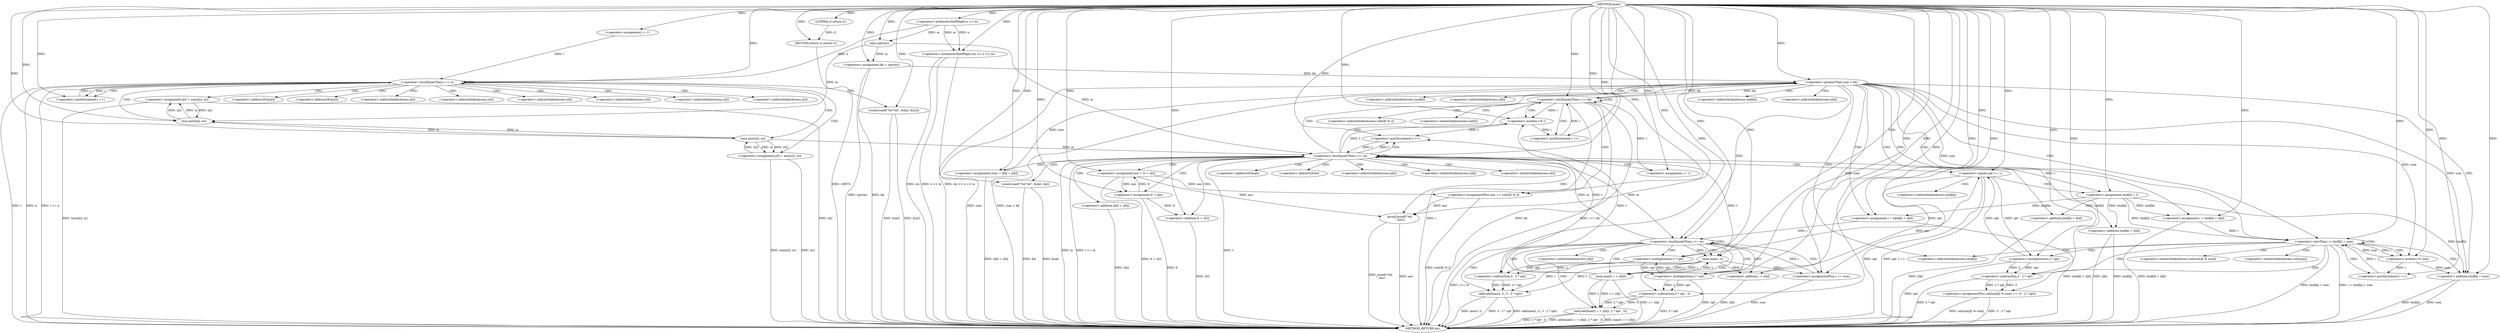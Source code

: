 digraph "main" {  
"1000116" [label = "(METHOD,main)" ]
"1000322" [label = "(METHOD_RETURN,int)" ]
"1000118" [label = "(<operator>.arithmeticShiftRight,cin >> n >> m)" ]
"1000123" [label = "(<operator>.assignment,bk = sqrt(m))" ]
"1000320" [label = "(RETURN,return 0;,return 0;)" ]
"1000129" [label = "(<operator>.assignment,i = 1)" ]
"1000132" [label = "(<operator>.lessEqualsThan,i <= n)" ]
"1000135" [label = "(<operator>.postIncrement,i ++)" ]
"1000174" [label = "(<operator>.lessEqualsThan,t <= m)" ]
"1000177" [label = "(<operator>.postIncrement,t ++)" ]
"1000321" [label = "(LITERAL,0,return 0;)" ]
"1000120" [label = "(<operator>.arithmeticShiftRight,n >> m)" ]
"1000125" [label = "(sqrt,sqrt(m))" ]
"1000138" [label = "(scanf,scanf(\"%d %d\", &x[i], &y[i]))" ]
"1000180" [label = "(scanf,scanf(\"%d %d\", &opt, &k))" ]
"1000196" [label = "(<operator>.assignment,sum = x[k] + y[k])" ]
"1000288" [label = "(<operator>.assignment,ans = lt + c[t])" ]
"1000295" [label = "(<operator>.assignment,lt = ans)" ]
"1000317" [label = "(printf,printf(\"%d\n\", ans))" ]
"1000149" [label = "(<operator>.assignment,x[i] = min(x[i], m))" ]
"1000158" [label = "(<operator>.assignment,y[i] = min(y[i], m))" ]
"1000187" [label = "(<operator>.equals,opt == 1)" ]
"1000190" [label = "(<operator>.assignment,tmd[k] = t)" ]
"1000206" [label = "(<operator>.greaterThan,sum > bk)" ]
"1000300" [label = "(<operator>.assignment,i = 1)" ]
"1000303" [label = "(<operator>.lessEqualsThan,i <= bk)" ]
"1000306" [label = "(<operator>.postIncrement,i ++)" ]
"1000308" [label = "(<operator>.assignmentPlus,ans += cnt[i][t % i])" ]
"1000198" [label = "(<operator>.addition,x[k] + y[k])" ]
"1000290" [label = "(<operator>.addition,lt + c[t])" ]
"1000153" [label = "(min,min(x[i], m))" ]
"1000162" [label = "(min,min(y[i], m))" ]
"1000212" [label = "(<operator>.assignment,i = tmd[k] + x[k])" ]
"1000221" [label = "(<operator>.lessEqualsThan,i <= m)" ]
"1000224" [label = "(<operator>.assignmentPlus,i += sum)" ]
"1000255" [label = "(<operator>.assignment,i = tmd[k] + x[k])" ]
"1000264" [label = "(<operator>.lessThan,i < tmd[k] + sum)" ]
"1000271" [label = "(<operator>.postIncrement,i ++)" ]
"1000314" [label = "(<operator>.modulo,t % i)" ]
"1000214" [label = "(<operator>.addition,tmd[k] + x[k])" ]
"1000229" [label = "(add,add(max(i, t), 3 - 2 * opt))" ]
"1000238" [label = "(add,add(max(t, i + y[k]), 2 * opt - 3))" ]
"1000274" [label = "(<operator>.assignmentPlus,cnt[sum][i % sum] += (3 - 2 * opt))" ]
"1000257" [label = "(<operator>.addition,tmd[k] + x[k])" ]
"1000266" [label = "(<operator>.addition,tmd[k] + sum)" ]
"1000230" [label = "(max,max(i, t))" ]
"1000233" [label = "(<operator>.subtraction,3 - 2 * opt)" ]
"1000239" [label = "(max,max(t, i + y[k]))" ]
"1000246" [label = "(<operator>.subtraction,2 * opt - 3)" ]
"1000282" [label = "(<operator>.subtraction,3 - 2 * opt)" ]
"1000235" [label = "(<operator>.multiplication,2 * opt)" ]
"1000241" [label = "(<operator>.addition,i + y[k])" ]
"1000247" [label = "(<operator>.multiplication,2 * opt)" ]
"1000279" [label = "(<operator>.modulo,i % sum)" ]
"1000284" [label = "(<operator>.multiplication,2 * opt)" ]
"1000140" [label = "(<operator>.addressOf,&x[i])" ]
"1000144" [label = "(<operator>.addressOf,&y[i])" ]
"1000182" [label = "(<operator>.addressOf,&opt)" ]
"1000184" [label = "(<operator>.addressOf,&k)" ]
"1000141" [label = "(<operator>.indirectIndexAccess,x[i])" ]
"1000145" [label = "(<operator>.indirectIndexAccess,y[i])" ]
"1000150" [label = "(<operator>.indirectIndexAccess,x[i])" ]
"1000159" [label = "(<operator>.indirectIndexAccess,y[i])" ]
"1000191" [label = "(<operator>.indirectIndexAccess,tmd[k])" ]
"1000199" [label = "(<operator>.indirectIndexAccess,x[k])" ]
"1000202" [label = "(<operator>.indirectIndexAccess,y[k])" ]
"1000292" [label = "(<operator>.indirectIndexAccess,c[t])" ]
"1000310" [label = "(<operator>.indirectIndexAccess,cnt[i][t % i])" ]
"1000154" [label = "(<operator>.indirectIndexAccess,x[i])" ]
"1000163" [label = "(<operator>.indirectIndexAccess,y[i])" ]
"1000311" [label = "(<operator>.indirectIndexAccess,cnt[i])" ]
"1000215" [label = "(<operator>.indirectIndexAccess,tmd[k])" ]
"1000218" [label = "(<operator>.indirectIndexAccess,x[k])" ]
"1000258" [label = "(<operator>.indirectIndexAccess,tmd[k])" ]
"1000261" [label = "(<operator>.indirectIndexAccess,x[k])" ]
"1000267" [label = "(<operator>.indirectIndexAccess,tmd[k])" ]
"1000275" [label = "(<operator>.indirectIndexAccess,cnt[sum][i % sum])" ]
"1000276" [label = "(<operator>.indirectIndexAccess,cnt[sum])" ]
"1000243" [label = "(<operator>.indirectIndexAccess,y[k])" ]
  "1000118" -> "1000322"  [ label = "DDG: n >> m"] 
  "1000118" -> "1000322"  [ label = "DDG: cin >> n >> m"] 
  "1000123" -> "1000322"  [ label = "DDG: bk"] 
  "1000123" -> "1000322"  [ label = "DDG: sqrt(m)"] 
  "1000132" -> "1000322"  [ label = "DDG: i"] 
  "1000132" -> "1000322"  [ label = "DDG: n"] 
  "1000132" -> "1000322"  [ label = "DDG: i <= n"] 
  "1000174" -> "1000322"  [ label = "DDG: t"] 
  "1000174" -> "1000322"  [ label = "DDG: m"] 
  "1000174" -> "1000322"  [ label = "DDG: t <= m"] 
  "1000180" -> "1000322"  [ label = "DDG: &opt"] 
  "1000180" -> "1000322"  [ label = "DDG: &k"] 
  "1000187" -> "1000322"  [ label = "DDG: opt"] 
  "1000187" -> "1000322"  [ label = "DDG: opt == 1"] 
  "1000198" -> "1000322"  [ label = "DDG: y[k]"] 
  "1000196" -> "1000322"  [ label = "DDG: x[k] + y[k]"] 
  "1000206" -> "1000322"  [ label = "DDG: sum"] 
  "1000206" -> "1000322"  [ label = "DDG: sum > bk"] 
  "1000257" -> "1000322"  [ label = "DDG: x[k]"] 
  "1000255" -> "1000322"  [ label = "DDG: tmd[k] + x[k]"] 
  "1000266" -> "1000322"  [ label = "DDG: tmd[k]"] 
  "1000266" -> "1000322"  [ label = "DDG: sum"] 
  "1000264" -> "1000322"  [ label = "DDG: tmd[k] + sum"] 
  "1000264" -> "1000322"  [ label = "DDG: i < tmd[k] + sum"] 
  "1000274" -> "1000322"  [ label = "DDG: cnt[sum][i % sum]"] 
  "1000284" -> "1000322"  [ label = "DDG: opt"] 
  "1000282" -> "1000322"  [ label = "DDG: 2 * opt"] 
  "1000274" -> "1000322"  [ label = "DDG: 3 - 2 * opt"] 
  "1000214" -> "1000322"  [ label = "DDG: tmd[k]"] 
  "1000214" -> "1000322"  [ label = "DDG: x[k]"] 
  "1000212" -> "1000322"  [ label = "DDG: tmd[k] + x[k]"] 
  "1000221" -> "1000322"  [ label = "DDG: i <= m"] 
  "1000290" -> "1000322"  [ label = "DDG: c[t]"] 
  "1000288" -> "1000322"  [ label = "DDG: lt + c[t]"] 
  "1000295" -> "1000322"  [ label = "DDG: lt"] 
  "1000303" -> "1000322"  [ label = "DDG: i"] 
  "1000303" -> "1000322"  [ label = "DDG: bk"] 
  "1000303" -> "1000322"  [ label = "DDG: i <= bk"] 
  "1000317" -> "1000322"  [ label = "DDG: ans"] 
  "1000317" -> "1000322"  [ label = "DDG: printf(\"%d\n\", ans)"] 
  "1000308" -> "1000322"  [ label = "DDG: cnt[i][t % i]"] 
  "1000229" -> "1000322"  [ label = "DDG: max(i, t)"] 
  "1000229" -> "1000322"  [ label = "DDG: 3 - 2 * opt"] 
  "1000229" -> "1000322"  [ label = "DDG: add(max(i, t), 3 - 2 * opt)"] 
  "1000241" -> "1000322"  [ label = "DDG: y[k]"] 
  "1000239" -> "1000322"  [ label = "DDG: i + y[k]"] 
  "1000238" -> "1000322"  [ label = "DDG: max(t, i + y[k])"] 
  "1000247" -> "1000322"  [ label = "DDG: opt"] 
  "1000246" -> "1000322"  [ label = "DDG: 2 * opt"] 
  "1000238" -> "1000322"  [ label = "DDG: 2 * opt - 3"] 
  "1000238" -> "1000322"  [ label = "DDG: add(max(t, i + y[k]), 2 * opt - 3)"] 
  "1000224" -> "1000322"  [ label = "DDG: sum"] 
  "1000138" -> "1000322"  [ label = "DDG: &x[i]"] 
  "1000138" -> "1000322"  [ label = "DDG: &y[i]"] 
  "1000149" -> "1000322"  [ label = "DDG: x[i]"] 
  "1000149" -> "1000322"  [ label = "DDG: min(x[i], m)"] 
  "1000158" -> "1000322"  [ label = "DDG: y[i]"] 
  "1000158" -> "1000322"  [ label = "DDG: min(y[i], m)"] 
  "1000320" -> "1000322"  [ label = "DDG: <RET>"] 
  "1000118" -> "1000322"  [ label = "DDG: cin"] 
  "1000125" -> "1000123"  [ label = "DDG: m"] 
  "1000321" -> "1000320"  [ label = "DDG: 0"] 
  "1000116" -> "1000320"  [ label = "DDG: "] 
  "1000116" -> "1000118"  [ label = "DDG: "] 
  "1000120" -> "1000118"  [ label = "DDG: n"] 
  "1000120" -> "1000118"  [ label = "DDG: m"] 
  "1000116" -> "1000123"  [ label = "DDG: "] 
  "1000116" -> "1000129"  [ label = "DDG: "] 
  "1000116" -> "1000321"  [ label = "DDG: "] 
  "1000116" -> "1000120"  [ label = "DDG: "] 
  "1000120" -> "1000125"  [ label = "DDG: m"] 
  "1000116" -> "1000125"  [ label = "DDG: "] 
  "1000129" -> "1000132"  [ label = "DDG: i"] 
  "1000135" -> "1000132"  [ label = "DDG: i"] 
  "1000116" -> "1000132"  [ label = "DDG: "] 
  "1000120" -> "1000132"  [ label = "DDG: n"] 
  "1000132" -> "1000135"  [ label = "DDG: i"] 
  "1000116" -> "1000135"  [ label = "DDG: "] 
  "1000116" -> "1000138"  [ label = "DDG: "] 
  "1000177" -> "1000174"  [ label = "DDG: t"] 
  "1000116" -> "1000174"  [ label = "DDG: "] 
  "1000125" -> "1000174"  [ label = "DDG: m"] 
  "1000221" -> "1000174"  [ label = "DDG: m"] 
  "1000162" -> "1000174"  [ label = "DDG: m"] 
  "1000174" -> "1000177"  [ label = "DDG: t"] 
  "1000314" -> "1000177"  [ label = "DDG: t"] 
  "1000239" -> "1000177"  [ label = "DDG: t"] 
  "1000116" -> "1000177"  [ label = "DDG: "] 
  "1000116" -> "1000180"  [ label = "DDG: "] 
  "1000295" -> "1000288"  [ label = "DDG: lt"] 
  "1000116" -> "1000288"  [ label = "DDG: "] 
  "1000288" -> "1000295"  [ label = "DDG: ans"] 
  "1000116" -> "1000295"  [ label = "DDG: "] 
  "1000153" -> "1000149"  [ label = "DDG: x[i]"] 
  "1000153" -> "1000149"  [ label = "DDG: m"] 
  "1000162" -> "1000158"  [ label = "DDG: y[i]"] 
  "1000162" -> "1000158"  [ label = "DDG: m"] 
  "1000174" -> "1000190"  [ label = "DDG: t"] 
  "1000116" -> "1000190"  [ label = "DDG: "] 
  "1000116" -> "1000196"  [ label = "DDG: "] 
  "1000116" -> "1000300"  [ label = "DDG: "] 
  "1000116" -> "1000317"  [ label = "DDG: "] 
  "1000308" -> "1000317"  [ label = "DDG: ans"] 
  "1000288" -> "1000317"  [ label = "DDG: ans"] 
  "1000284" -> "1000187"  [ label = "DDG: opt"] 
  "1000247" -> "1000187"  [ label = "DDG: opt"] 
  "1000116" -> "1000187"  [ label = "DDG: "] 
  "1000196" -> "1000206"  [ label = "DDG: sum"] 
  "1000116" -> "1000206"  [ label = "DDG: "] 
  "1000123" -> "1000206"  [ label = "DDG: bk"] 
  "1000303" -> "1000206"  [ label = "DDG: bk"] 
  "1000295" -> "1000290"  [ label = "DDG: lt"] 
  "1000116" -> "1000290"  [ label = "DDG: "] 
  "1000300" -> "1000303"  [ label = "DDG: i"] 
  "1000306" -> "1000303"  [ label = "DDG: i"] 
  "1000116" -> "1000303"  [ label = "DDG: "] 
  "1000206" -> "1000303"  [ label = "DDG: bk"] 
  "1000314" -> "1000306"  [ label = "DDG: i"] 
  "1000116" -> "1000306"  [ label = "DDG: "] 
  "1000116" -> "1000308"  [ label = "DDG: "] 
  "1000288" -> "1000308"  [ label = "DDG: ans"] 
  "1000149" -> "1000153"  [ label = "DDG: x[i]"] 
  "1000125" -> "1000153"  [ label = "DDG: m"] 
  "1000162" -> "1000153"  [ label = "DDG: m"] 
  "1000116" -> "1000153"  [ label = "DDG: "] 
  "1000158" -> "1000162"  [ label = "DDG: y[i]"] 
  "1000153" -> "1000162"  [ label = "DDG: m"] 
  "1000116" -> "1000162"  [ label = "DDG: "] 
  "1000190" -> "1000212"  [ label = "DDG: tmd[k]"] 
  "1000206" -> "1000224"  [ label = "DDG: sum"] 
  "1000116" -> "1000224"  [ label = "DDG: "] 
  "1000116" -> "1000212"  [ label = "DDG: "] 
  "1000212" -> "1000221"  [ label = "DDG: i"] 
  "1000224" -> "1000221"  [ label = "DDG: i"] 
  "1000116" -> "1000221"  [ label = "DDG: "] 
  "1000174" -> "1000221"  [ label = "DDG: m"] 
  "1000230" -> "1000224"  [ label = "DDG: i"] 
  "1000190" -> "1000255"  [ label = "DDG: tmd[k]"] 
  "1000174" -> "1000314"  [ label = "DDG: t"] 
  "1000239" -> "1000314"  [ label = "DDG: t"] 
  "1000116" -> "1000314"  [ label = "DDG: "] 
  "1000303" -> "1000314"  [ label = "DDG: i"] 
  "1000190" -> "1000214"  [ label = "DDG: tmd[k]"] 
  "1000116" -> "1000255"  [ label = "DDG: "] 
  "1000255" -> "1000264"  [ label = "DDG: i"] 
  "1000271" -> "1000264"  [ label = "DDG: i"] 
  "1000116" -> "1000264"  [ label = "DDG: "] 
  "1000206" -> "1000264"  [ label = "DDG: sum"] 
  "1000279" -> "1000264"  [ label = "DDG: sum"] 
  "1000190" -> "1000264"  [ label = "DDG: tmd[k]"] 
  "1000279" -> "1000271"  [ label = "DDG: i"] 
  "1000116" -> "1000271"  [ label = "DDG: "] 
  "1000282" -> "1000274"  [ label = "DDG: 3"] 
  "1000282" -> "1000274"  [ label = "DDG: 2 * opt"] 
  "1000230" -> "1000229"  [ label = "DDG: i"] 
  "1000230" -> "1000229"  [ label = "DDG: t"] 
  "1000233" -> "1000229"  [ label = "DDG: 2 * opt"] 
  "1000233" -> "1000229"  [ label = "DDG: 3"] 
  "1000239" -> "1000238"  [ label = "DDG: i + y[k]"] 
  "1000239" -> "1000238"  [ label = "DDG: t"] 
  "1000246" -> "1000238"  [ label = "DDG: 2 * opt"] 
  "1000246" -> "1000238"  [ label = "DDG: 3"] 
  "1000190" -> "1000257"  [ label = "DDG: tmd[k]"] 
  "1000190" -> "1000266"  [ label = "DDG: tmd[k]"] 
  "1000206" -> "1000266"  [ label = "DDG: sum"] 
  "1000279" -> "1000266"  [ label = "DDG: sum"] 
  "1000116" -> "1000266"  [ label = "DDG: "] 
  "1000221" -> "1000230"  [ label = "DDG: i"] 
  "1000116" -> "1000230"  [ label = "DDG: "] 
  "1000174" -> "1000230"  [ label = "DDG: t"] 
  "1000239" -> "1000230"  [ label = "DDG: t"] 
  "1000116" -> "1000233"  [ label = "DDG: "] 
  "1000235" -> "1000233"  [ label = "DDG: 2"] 
  "1000235" -> "1000233"  [ label = "DDG: opt"] 
  "1000230" -> "1000239"  [ label = "DDG: t"] 
  "1000116" -> "1000239"  [ label = "DDG: "] 
  "1000230" -> "1000239"  [ label = "DDG: i"] 
  "1000247" -> "1000246"  [ label = "DDG: 2"] 
  "1000247" -> "1000246"  [ label = "DDG: opt"] 
  "1000116" -> "1000246"  [ label = "DDG: "] 
  "1000116" -> "1000282"  [ label = "DDG: "] 
  "1000284" -> "1000282"  [ label = "DDG: opt"] 
  "1000284" -> "1000282"  [ label = "DDG: 2"] 
  "1000116" -> "1000235"  [ label = "DDG: "] 
  "1000187" -> "1000235"  [ label = "DDG: opt"] 
  "1000247" -> "1000235"  [ label = "DDG: opt"] 
  "1000230" -> "1000241"  [ label = "DDG: i"] 
  "1000116" -> "1000241"  [ label = "DDG: "] 
  "1000116" -> "1000247"  [ label = "DDG: "] 
  "1000235" -> "1000247"  [ label = "DDG: opt"] 
  "1000264" -> "1000279"  [ label = "DDG: i"] 
  "1000116" -> "1000279"  [ label = "DDG: "] 
  "1000206" -> "1000279"  [ label = "DDG: sum"] 
  "1000116" -> "1000284"  [ label = "DDG: "] 
  "1000187" -> "1000284"  [ label = "DDG: opt"] 
  "1000132" -> "1000141"  [ label = "CDG: "] 
  "1000132" -> "1000150"  [ label = "CDG: "] 
  "1000132" -> "1000144"  [ label = "CDG: "] 
  "1000132" -> "1000149"  [ label = "CDG: "] 
  "1000132" -> "1000132"  [ label = "CDG: "] 
  "1000132" -> "1000154"  [ label = "CDG: "] 
  "1000132" -> "1000145"  [ label = "CDG: "] 
  "1000132" -> "1000138"  [ label = "CDG: "] 
  "1000132" -> "1000153"  [ label = "CDG: "] 
  "1000132" -> "1000135"  [ label = "CDG: "] 
  "1000132" -> "1000163"  [ label = "CDG: "] 
  "1000132" -> "1000159"  [ label = "CDG: "] 
  "1000132" -> "1000158"  [ label = "CDG: "] 
  "1000132" -> "1000162"  [ label = "CDG: "] 
  "1000132" -> "1000140"  [ label = "CDG: "] 
  "1000174" -> "1000174"  [ label = "CDG: "] 
  "1000174" -> "1000199"  [ label = "CDG: "] 
  "1000174" -> "1000182"  [ label = "CDG: "] 
  "1000174" -> "1000180"  [ label = "CDG: "] 
  "1000174" -> "1000206"  [ label = "CDG: "] 
  "1000174" -> "1000300"  [ label = "CDG: "] 
  "1000174" -> "1000295"  [ label = "CDG: "] 
  "1000174" -> "1000288"  [ label = "CDG: "] 
  "1000174" -> "1000198"  [ label = "CDG: "] 
  "1000174" -> "1000187"  [ label = "CDG: "] 
  "1000174" -> "1000292"  [ label = "CDG: "] 
  "1000174" -> "1000303"  [ label = "CDG: "] 
  "1000174" -> "1000290"  [ label = "CDG: "] 
  "1000174" -> "1000196"  [ label = "CDG: "] 
  "1000174" -> "1000202"  [ label = "CDG: "] 
  "1000174" -> "1000184"  [ label = "CDG: "] 
  "1000174" -> "1000177"  [ label = "CDG: "] 
  "1000174" -> "1000317"  [ label = "CDG: "] 
  "1000187" -> "1000191"  [ label = "CDG: "] 
  "1000187" -> "1000190"  [ label = "CDG: "] 
  "1000206" -> "1000258"  [ label = "CDG: "] 
  "1000206" -> "1000221"  [ label = "CDG: "] 
  "1000206" -> "1000255"  [ label = "CDG: "] 
  "1000206" -> "1000261"  [ label = "CDG: "] 
  "1000206" -> "1000214"  [ label = "CDG: "] 
  "1000206" -> "1000212"  [ label = "CDG: "] 
  "1000206" -> "1000266"  [ label = "CDG: "] 
  "1000206" -> "1000215"  [ label = "CDG: "] 
  "1000206" -> "1000267"  [ label = "CDG: "] 
  "1000206" -> "1000257"  [ label = "CDG: "] 
  "1000206" -> "1000218"  [ label = "CDG: "] 
  "1000206" -> "1000264"  [ label = "CDG: "] 
  "1000303" -> "1000310"  [ label = "CDG: "] 
  "1000303" -> "1000308"  [ label = "CDG: "] 
  "1000303" -> "1000314"  [ label = "CDG: "] 
  "1000303" -> "1000311"  [ label = "CDG: "] 
  "1000303" -> "1000303"  [ label = "CDG: "] 
  "1000303" -> "1000306"  [ label = "CDG: "] 
  "1000221" -> "1000238"  [ label = "CDG: "] 
  "1000221" -> "1000221"  [ label = "CDG: "] 
  "1000221" -> "1000233"  [ label = "CDG: "] 
  "1000221" -> "1000243"  [ label = "CDG: "] 
  "1000221" -> "1000235"  [ label = "CDG: "] 
  "1000221" -> "1000224"  [ label = "CDG: "] 
  "1000221" -> "1000247"  [ label = "CDG: "] 
  "1000221" -> "1000239"  [ label = "CDG: "] 
  "1000221" -> "1000246"  [ label = "CDG: "] 
  "1000221" -> "1000229"  [ label = "CDG: "] 
  "1000221" -> "1000230"  [ label = "CDG: "] 
  "1000221" -> "1000241"  [ label = "CDG: "] 
  "1000264" -> "1000276"  [ label = "CDG: "] 
  "1000264" -> "1000274"  [ label = "CDG: "] 
  "1000264" -> "1000282"  [ label = "CDG: "] 
  "1000264" -> "1000284"  [ label = "CDG: "] 
  "1000264" -> "1000279"  [ label = "CDG: "] 
  "1000264" -> "1000266"  [ label = "CDG: "] 
  "1000264" -> "1000271"  [ label = "CDG: "] 
  "1000264" -> "1000267"  [ label = "CDG: "] 
  "1000264" -> "1000264"  [ label = "CDG: "] 
  "1000264" -> "1000275"  [ label = "CDG: "] 
}
